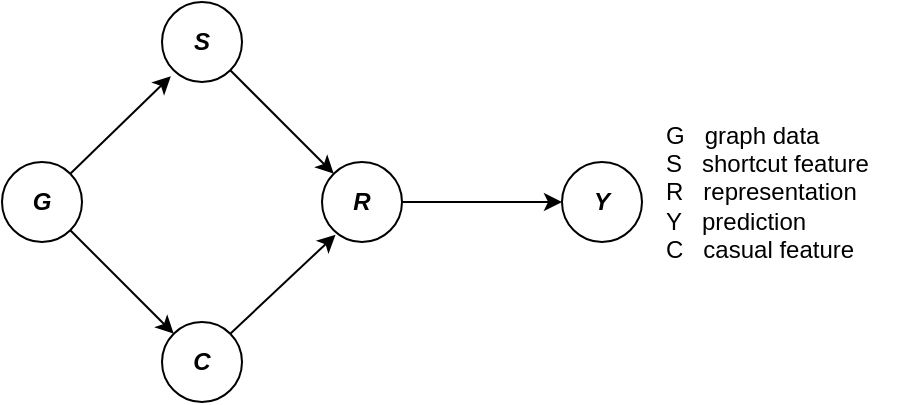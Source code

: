 <mxfile version="24.2.3" type="github">
  <diagram name="第 1 页" id="KAsVsTiCfAZUAn-BPuGj">
    <mxGraphModel dx="788" dy="346" grid="1" gridSize="10" guides="1" tooltips="1" connect="1" arrows="1" fold="1" page="1" pageScale="1" pageWidth="1920" pageHeight="1200" math="0" shadow="0">
      <root>
        <mxCell id="0" />
        <mxCell id="1" parent="0" />
        <mxCell id="lgtTb9b8j9IyUO7c9HvF-1" value="&lt;b&gt;&lt;i&gt;G&lt;/i&gt;&lt;/b&gt;" style="ellipse;whiteSpace=wrap;html=1;aspect=fixed;" vertex="1" parent="1">
          <mxGeometry x="220" y="200" width="40" height="40" as="geometry" />
        </mxCell>
        <mxCell id="lgtTb9b8j9IyUO7c9HvF-4" value="&lt;b&gt;&lt;i&gt;R&lt;/i&gt;&lt;/b&gt;" style="ellipse;whiteSpace=wrap;html=1;aspect=fixed;" vertex="1" parent="1">
          <mxGeometry x="380" y="200" width="40" height="40" as="geometry" />
        </mxCell>
        <mxCell id="lgtTb9b8j9IyUO7c9HvF-5" value="&lt;b&gt;&lt;i&gt;C&lt;/i&gt;&lt;/b&gt;" style="ellipse;whiteSpace=wrap;html=1;aspect=fixed;" vertex="1" parent="1">
          <mxGeometry x="300" y="280" width="40" height="40" as="geometry" />
        </mxCell>
        <mxCell id="lgtTb9b8j9IyUO7c9HvF-6" value="&lt;b&gt;&lt;i&gt;S&lt;/i&gt;&lt;/b&gt;" style="ellipse;whiteSpace=wrap;html=1;aspect=fixed;" vertex="1" parent="1">
          <mxGeometry x="300" y="120" width="40" height="40" as="geometry" />
        </mxCell>
        <mxCell id="lgtTb9b8j9IyUO7c9HvF-7" value="&lt;b&gt;&lt;i&gt;Y&lt;/i&gt;&lt;/b&gt;" style="ellipse;whiteSpace=wrap;html=1;aspect=fixed;" vertex="1" parent="1">
          <mxGeometry x="500" y="200" width="40" height="40" as="geometry" />
        </mxCell>
        <mxCell id="lgtTb9b8j9IyUO7c9HvF-9" value="" style="endArrow=classic;html=1;rounded=0;entryX=0.111;entryY=0.927;entryDx=0;entryDy=0;entryPerimeter=0;exitX=1;exitY=0;exitDx=0;exitDy=0;" edge="1" parent="1" source="lgtTb9b8j9IyUO7c9HvF-1" target="lgtTb9b8j9IyUO7c9HvF-6">
          <mxGeometry width="50" height="50" relative="1" as="geometry">
            <mxPoint x="260" y="200" as="sourcePoint" />
            <mxPoint x="310" y="150" as="targetPoint" />
          </mxGeometry>
        </mxCell>
        <mxCell id="lgtTb9b8j9IyUO7c9HvF-10" value="" style="endArrow=classic;html=1;rounded=0;entryX=0;entryY=0;entryDx=0;entryDy=0;exitX=1;exitY=1;exitDx=0;exitDy=0;" edge="1" parent="1" source="lgtTb9b8j9IyUO7c9HvF-1" target="lgtTb9b8j9IyUO7c9HvF-5">
          <mxGeometry width="50" height="50" relative="1" as="geometry">
            <mxPoint x="264" y="216" as="sourcePoint" />
            <mxPoint x="314" y="167" as="targetPoint" />
          </mxGeometry>
        </mxCell>
        <mxCell id="lgtTb9b8j9IyUO7c9HvF-11" value="" style="endArrow=classic;html=1;rounded=0;entryX=0;entryY=0;entryDx=0;entryDy=0;exitX=1;exitY=1;exitDx=0;exitDy=0;" edge="1" parent="1" source="lgtTb9b8j9IyUO7c9HvF-6" target="lgtTb9b8j9IyUO7c9HvF-4">
          <mxGeometry width="50" height="50" relative="1" as="geometry">
            <mxPoint x="330" y="160" as="sourcePoint" />
            <mxPoint x="380" y="111" as="targetPoint" />
          </mxGeometry>
        </mxCell>
        <mxCell id="lgtTb9b8j9IyUO7c9HvF-12" value="" style="endArrow=classic;html=1;rounded=0;entryX=0.17;entryY=0.909;entryDx=0;entryDy=0;entryPerimeter=0;exitX=1;exitY=0;exitDx=0;exitDy=0;" edge="1" parent="1" source="lgtTb9b8j9IyUO7c9HvF-5" target="lgtTb9b8j9IyUO7c9HvF-4">
          <mxGeometry width="50" height="50" relative="1" as="geometry">
            <mxPoint x="340" y="289" as="sourcePoint" />
            <mxPoint x="390" y="240" as="targetPoint" />
          </mxGeometry>
        </mxCell>
        <mxCell id="lgtTb9b8j9IyUO7c9HvF-13" value="" style="endArrow=classic;html=1;rounded=0;entryX=0;entryY=0.5;entryDx=0;entryDy=0;exitX=1;exitY=0.5;exitDx=0;exitDy=0;" edge="1" parent="1" source="lgtTb9b8j9IyUO7c9HvF-4" target="lgtTb9b8j9IyUO7c9HvF-7">
          <mxGeometry width="50" height="50" relative="1" as="geometry">
            <mxPoint x="294" y="246" as="sourcePoint" />
            <mxPoint x="344" y="197" as="targetPoint" />
          </mxGeometry>
        </mxCell>
        <mxCell id="lgtTb9b8j9IyUO7c9HvF-14" value="G&amp;nbsp; &amp;nbsp;graph data&lt;div&gt;S&amp;nbsp; &amp;nbsp;shortcut feature&lt;/div&gt;&lt;div&gt;R&amp;nbsp; &amp;nbsp;representation&lt;/div&gt;&lt;div&gt;Y&amp;nbsp; &amp;nbsp;prediction&lt;/div&gt;&lt;div&gt;C&amp;nbsp; &amp;nbsp;casual feature&lt;/div&gt;" style="text;html=1;align=left;verticalAlign=middle;resizable=0;points=[];autosize=1;strokeColor=none;fillColor=none;" vertex="1" parent="1">
          <mxGeometry x="550" y="170" width="120" height="90" as="geometry" />
        </mxCell>
      </root>
    </mxGraphModel>
  </diagram>
</mxfile>

